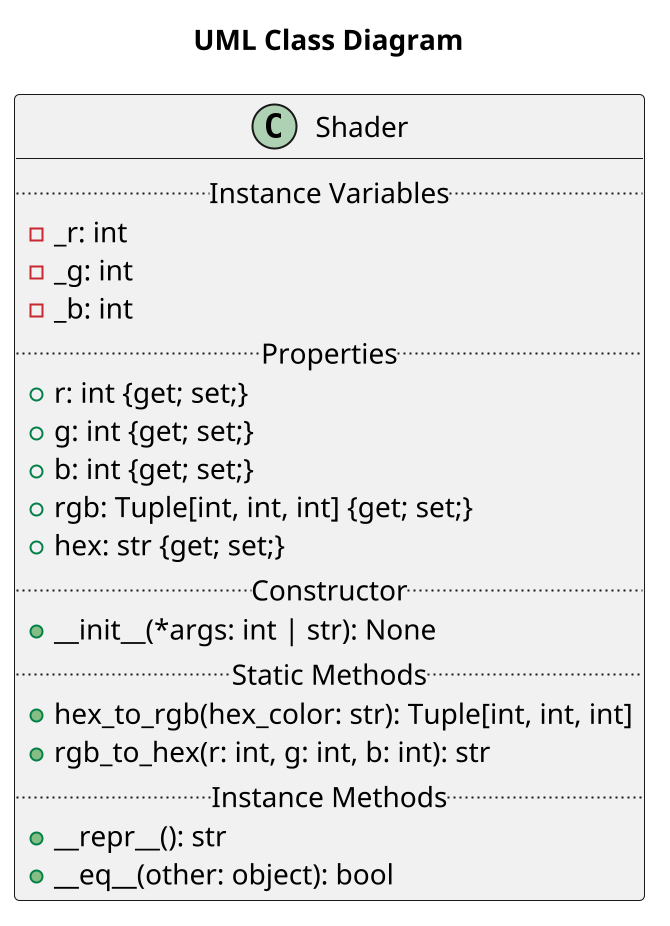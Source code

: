 @startuml Shader
scale 2
title "UML Class Diagram"

class Shader {
    .. Instance Variables ..
    - _r: int
    - _g: int
    - _b: int
    .. Properties ..
    + r: int {get; set;}
    + g: int {get; set;}
    + b: int {get; set;}
    + rgb: Tuple[int, int, int] {get; set;}
    + hex: str {get; set;}
    .. Constructor ..
    + __init__(*args: int | str): None
    .. Static Methods ..
    + hex_to_rgb(hex_color: str): Tuple[int, int, int]
    + rgb_to_hex(r: int, g: int, b: int): str
    .. Instance Methods ..
    + __repr__(): str
    + __eq__(other: object): bool
}
@enduml
